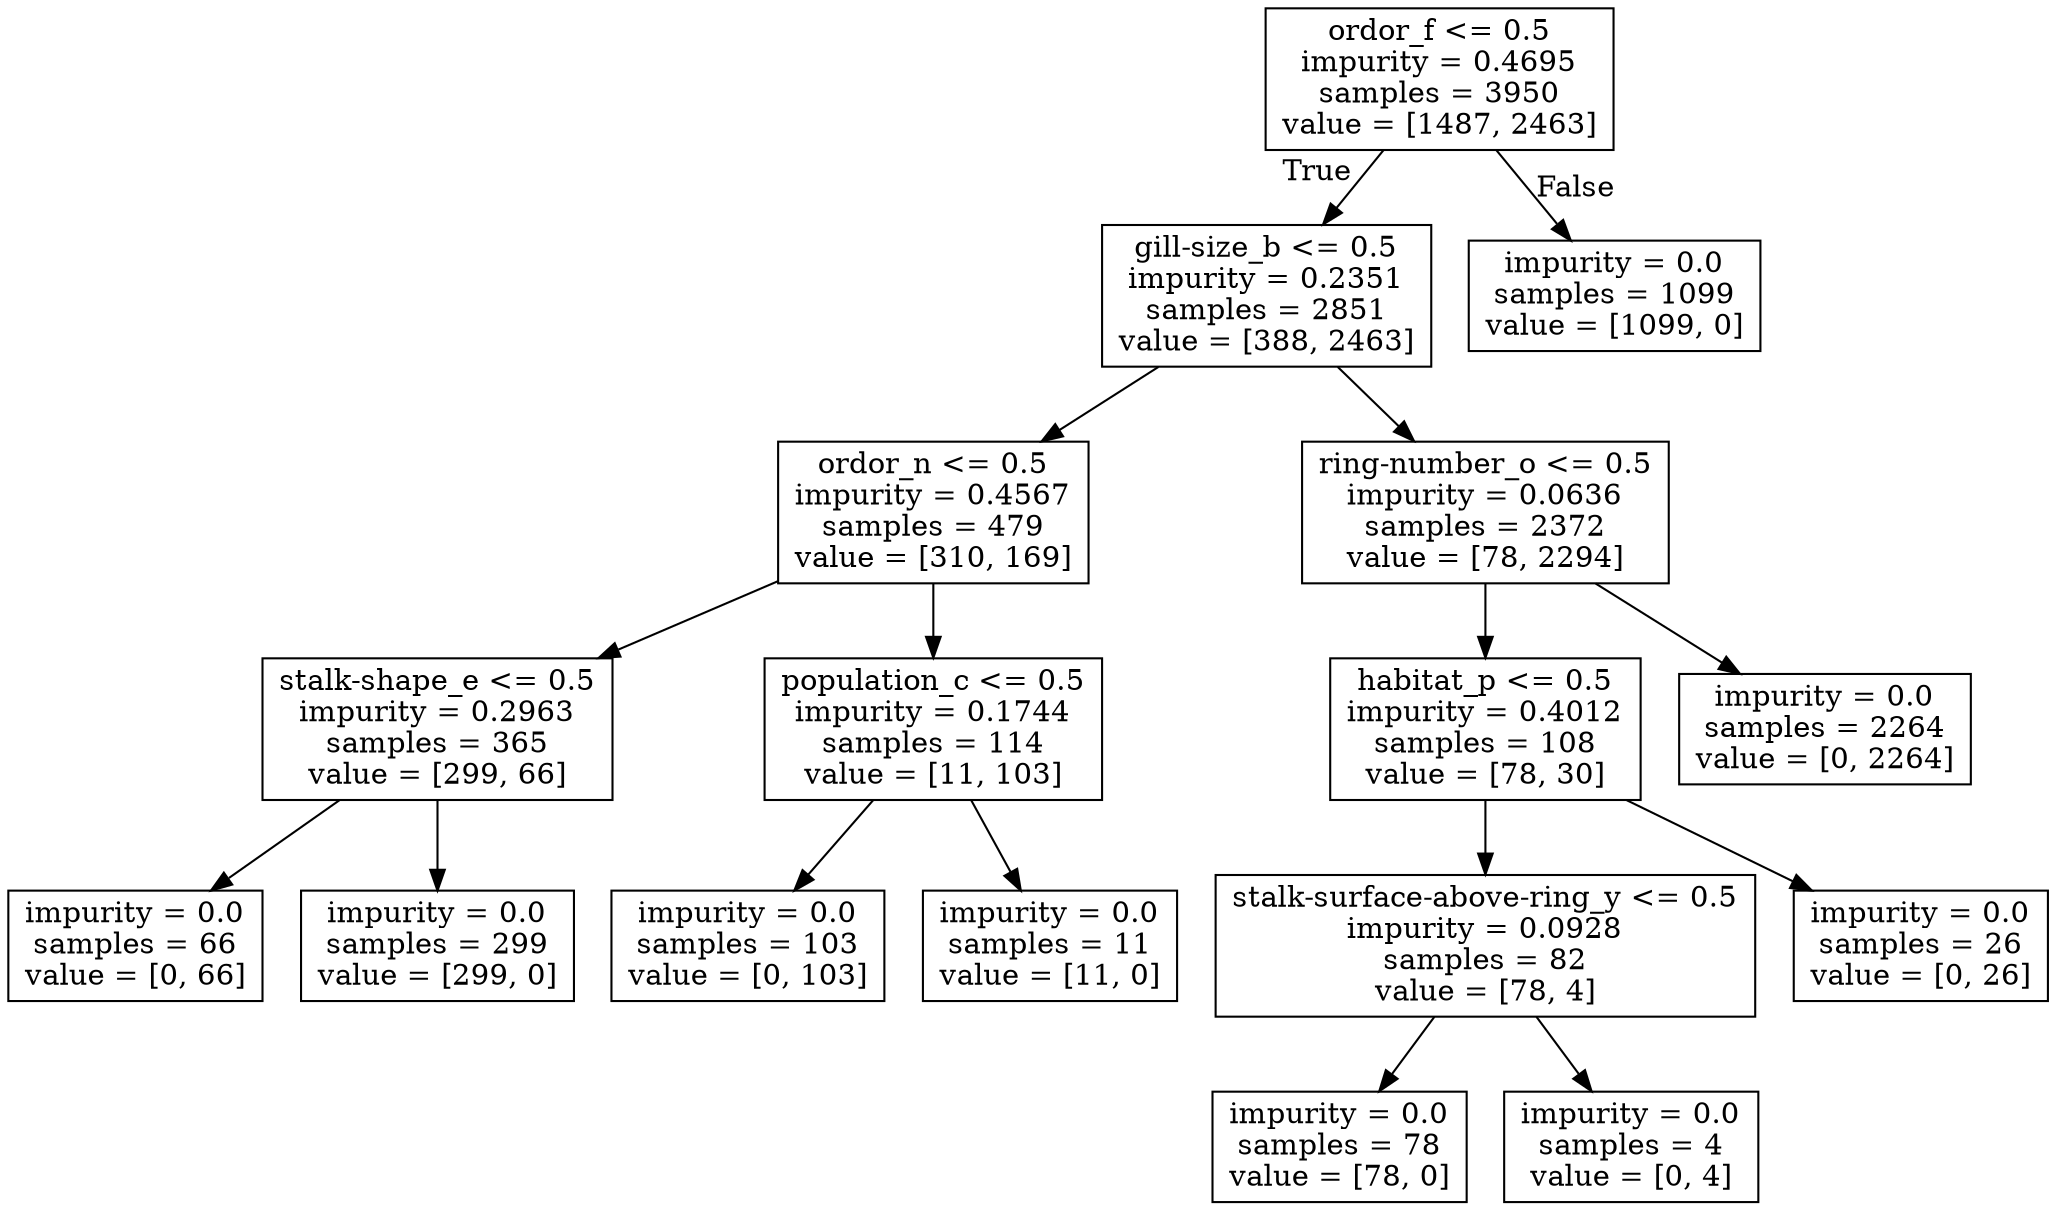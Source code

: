 digraph Tree {
node [shape=box] ;
0 [label="ordor_f <= 0.5\nimpurity = 0.4695\nsamples = 3950\nvalue = [1487, 2463]"] ;
1 [label="gill-size_b <= 0.5\nimpurity = 0.2351\nsamples = 2851\nvalue = [388, 2463]"] ;
0 -> 1 [labeldistance=2.5, labelangle=45, headlabel="True"] ;
2 [label="ordor_n <= 0.5\nimpurity = 0.4567\nsamples = 479\nvalue = [310, 169]"] ;
1 -> 2 ;
3 [label="stalk-shape_e <= 0.5\nimpurity = 0.2963\nsamples = 365\nvalue = [299, 66]"] ;
2 -> 3 ;
4 [label="impurity = 0.0\nsamples = 66\nvalue = [0, 66]"] ;
3 -> 4 ;
5 [label="impurity = 0.0\nsamples = 299\nvalue = [299, 0]"] ;
3 -> 5 ;
6 [label="population_c <= 0.5\nimpurity = 0.1744\nsamples = 114\nvalue = [11, 103]"] ;
2 -> 6 ;
7 [label="impurity = 0.0\nsamples = 103\nvalue = [0, 103]"] ;
6 -> 7 ;
8 [label="impurity = 0.0\nsamples = 11\nvalue = [11, 0]"] ;
6 -> 8 ;
9 [label="ring-number_o <= 0.5\nimpurity = 0.0636\nsamples = 2372\nvalue = [78, 2294]"] ;
1 -> 9 ;
10 [label="habitat_p <= 0.5\nimpurity = 0.4012\nsamples = 108\nvalue = [78, 30]"] ;
9 -> 10 ;
11 [label="stalk-surface-above-ring_y <= 0.5\nimpurity = 0.0928\nsamples = 82\nvalue = [78, 4]"] ;
10 -> 11 ;
12 [label="impurity = 0.0\nsamples = 78\nvalue = [78, 0]"] ;
11 -> 12 ;
13 [label="impurity = 0.0\nsamples = 4\nvalue = [0, 4]"] ;
11 -> 13 ;
14 [label="impurity = 0.0\nsamples = 26\nvalue = [0, 26]"] ;
10 -> 14 ;
15 [label="impurity = 0.0\nsamples = 2264\nvalue = [0, 2264]"] ;
9 -> 15 ;
16 [label="impurity = 0.0\nsamples = 1099\nvalue = [1099, 0]"] ;
0 -> 16 [labeldistance=2.5, labelangle=-45, headlabel="False"] ;
}